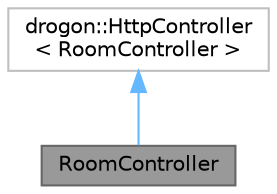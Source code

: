digraph "RoomController"
{
 // LATEX_PDF_SIZE
  bgcolor="transparent";
  edge [fontname=Helvetica,fontsize=10,labelfontname=Helvetica,labelfontsize=10];
  node [fontname=Helvetica,fontsize=10,shape=box,height=0.2,width=0.4];
  Node1 [id="Node000001",label="RoomController",height=0.2,width=0.4,color="gray40", fillcolor="grey60", style="filled", fontcolor="black",tooltip="Контроллер для обработки запросов, связанных с комнатами."];
  Node2 -> Node1 [id="edge1_Node000001_Node000002",dir="back",color="steelblue1",style="solid",tooltip=" "];
  Node2 [id="Node000002",label="drogon::HttpController\l\< RoomController \>",height=0.2,width=0.4,color="grey75", fillcolor="white", style="filled",tooltip=" "];
}
